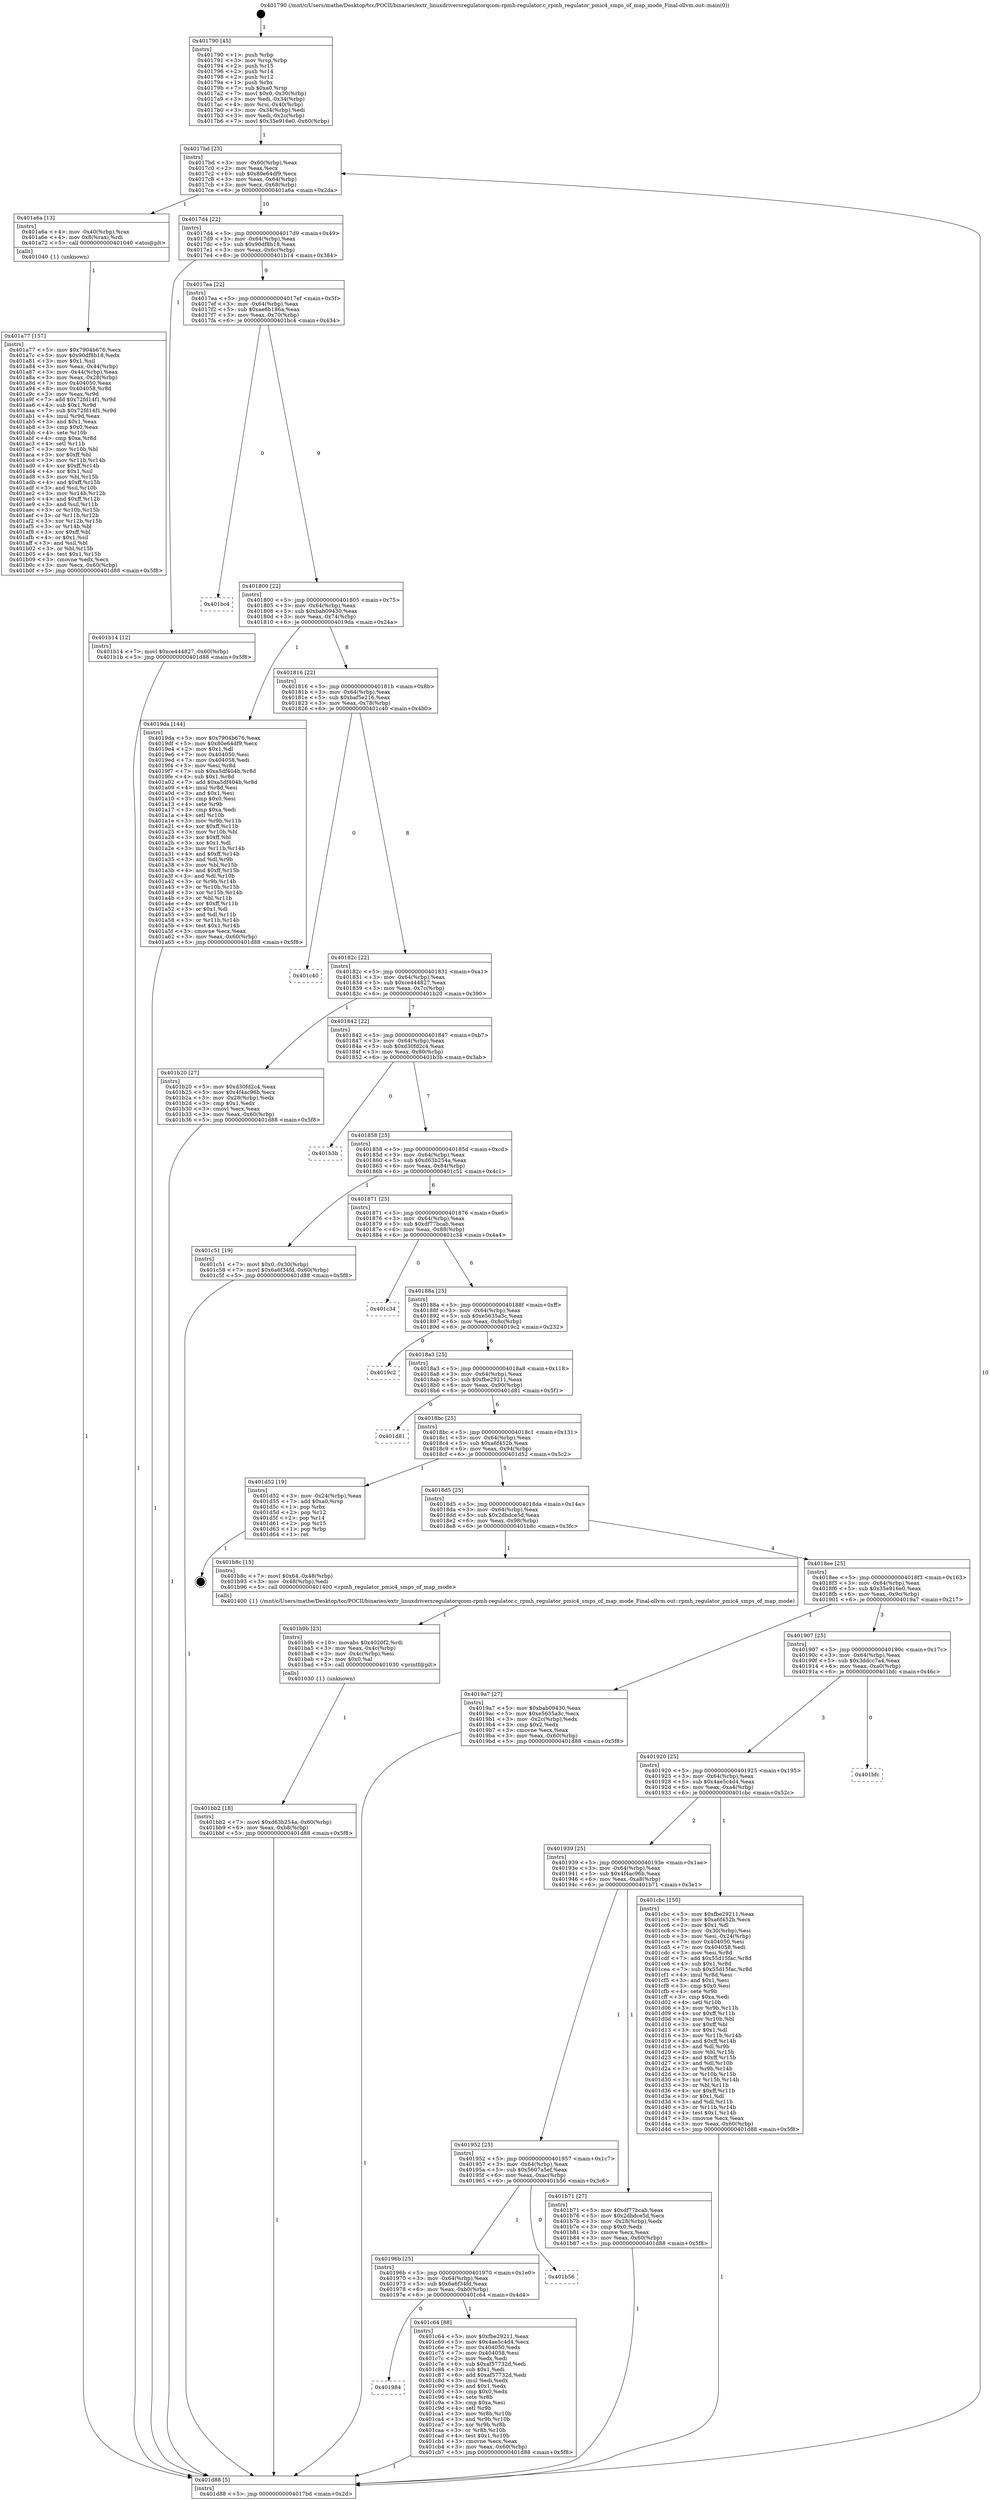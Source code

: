 digraph "0x401790" {
  label = "0x401790 (/mnt/c/Users/mathe/Desktop/tcc/POCII/binaries/extr_linuxdriversregulatorqcom-rpmh-regulator.c_rpmh_regulator_pmic4_smps_of_map_mode_Final-ollvm.out::main(0))"
  labelloc = "t"
  node[shape=record]

  Entry [label="",width=0.3,height=0.3,shape=circle,fillcolor=black,style=filled]
  "0x4017bd" [label="{
     0x4017bd [23]\l
     | [instrs]\l
     &nbsp;&nbsp;0x4017bd \<+3\>: mov -0x60(%rbp),%eax\l
     &nbsp;&nbsp;0x4017c0 \<+2\>: mov %eax,%ecx\l
     &nbsp;&nbsp;0x4017c2 \<+6\>: sub $0x80e64df9,%ecx\l
     &nbsp;&nbsp;0x4017c8 \<+3\>: mov %eax,-0x64(%rbp)\l
     &nbsp;&nbsp;0x4017cb \<+3\>: mov %ecx,-0x68(%rbp)\l
     &nbsp;&nbsp;0x4017ce \<+6\>: je 0000000000401a6a \<main+0x2da\>\l
  }"]
  "0x401a6a" [label="{
     0x401a6a [13]\l
     | [instrs]\l
     &nbsp;&nbsp;0x401a6a \<+4\>: mov -0x40(%rbp),%rax\l
     &nbsp;&nbsp;0x401a6e \<+4\>: mov 0x8(%rax),%rdi\l
     &nbsp;&nbsp;0x401a72 \<+5\>: call 0000000000401040 \<atoi@plt\>\l
     | [calls]\l
     &nbsp;&nbsp;0x401040 \{1\} (unknown)\l
  }"]
  "0x4017d4" [label="{
     0x4017d4 [22]\l
     | [instrs]\l
     &nbsp;&nbsp;0x4017d4 \<+5\>: jmp 00000000004017d9 \<main+0x49\>\l
     &nbsp;&nbsp;0x4017d9 \<+3\>: mov -0x64(%rbp),%eax\l
     &nbsp;&nbsp;0x4017dc \<+5\>: sub $0x90df8b18,%eax\l
     &nbsp;&nbsp;0x4017e1 \<+3\>: mov %eax,-0x6c(%rbp)\l
     &nbsp;&nbsp;0x4017e4 \<+6\>: je 0000000000401b14 \<main+0x384\>\l
  }"]
  Exit [label="",width=0.3,height=0.3,shape=circle,fillcolor=black,style=filled,peripheries=2]
  "0x401b14" [label="{
     0x401b14 [12]\l
     | [instrs]\l
     &nbsp;&nbsp;0x401b14 \<+7\>: movl $0xce444827,-0x60(%rbp)\l
     &nbsp;&nbsp;0x401b1b \<+5\>: jmp 0000000000401d88 \<main+0x5f8\>\l
  }"]
  "0x4017ea" [label="{
     0x4017ea [22]\l
     | [instrs]\l
     &nbsp;&nbsp;0x4017ea \<+5\>: jmp 00000000004017ef \<main+0x5f\>\l
     &nbsp;&nbsp;0x4017ef \<+3\>: mov -0x64(%rbp),%eax\l
     &nbsp;&nbsp;0x4017f2 \<+5\>: sub $0xae6b186a,%eax\l
     &nbsp;&nbsp;0x4017f7 \<+3\>: mov %eax,-0x70(%rbp)\l
     &nbsp;&nbsp;0x4017fa \<+6\>: je 0000000000401bc4 \<main+0x434\>\l
  }"]
  "0x401984" [label="{
     0x401984\l
  }", style=dashed]
  "0x401bc4" [label="{
     0x401bc4\l
  }", style=dashed]
  "0x401800" [label="{
     0x401800 [22]\l
     | [instrs]\l
     &nbsp;&nbsp;0x401800 \<+5\>: jmp 0000000000401805 \<main+0x75\>\l
     &nbsp;&nbsp;0x401805 \<+3\>: mov -0x64(%rbp),%eax\l
     &nbsp;&nbsp;0x401808 \<+5\>: sub $0xbab09430,%eax\l
     &nbsp;&nbsp;0x40180d \<+3\>: mov %eax,-0x74(%rbp)\l
     &nbsp;&nbsp;0x401810 \<+6\>: je 00000000004019da \<main+0x24a\>\l
  }"]
  "0x401c64" [label="{
     0x401c64 [88]\l
     | [instrs]\l
     &nbsp;&nbsp;0x401c64 \<+5\>: mov $0xfbe29211,%eax\l
     &nbsp;&nbsp;0x401c69 \<+5\>: mov $0x4ae5c4d4,%ecx\l
     &nbsp;&nbsp;0x401c6e \<+7\>: mov 0x404050,%edx\l
     &nbsp;&nbsp;0x401c75 \<+7\>: mov 0x404058,%esi\l
     &nbsp;&nbsp;0x401c7c \<+2\>: mov %edx,%edi\l
     &nbsp;&nbsp;0x401c7e \<+6\>: sub $0xaf57732d,%edi\l
     &nbsp;&nbsp;0x401c84 \<+3\>: sub $0x1,%edi\l
     &nbsp;&nbsp;0x401c87 \<+6\>: add $0xaf57732d,%edi\l
     &nbsp;&nbsp;0x401c8d \<+3\>: imul %edi,%edx\l
     &nbsp;&nbsp;0x401c90 \<+3\>: and $0x1,%edx\l
     &nbsp;&nbsp;0x401c93 \<+3\>: cmp $0x0,%edx\l
     &nbsp;&nbsp;0x401c96 \<+4\>: sete %r8b\l
     &nbsp;&nbsp;0x401c9a \<+3\>: cmp $0xa,%esi\l
     &nbsp;&nbsp;0x401c9d \<+4\>: setl %r9b\l
     &nbsp;&nbsp;0x401ca1 \<+3\>: mov %r8b,%r10b\l
     &nbsp;&nbsp;0x401ca4 \<+3\>: and %r9b,%r10b\l
     &nbsp;&nbsp;0x401ca7 \<+3\>: xor %r9b,%r8b\l
     &nbsp;&nbsp;0x401caa \<+3\>: or %r8b,%r10b\l
     &nbsp;&nbsp;0x401cad \<+4\>: test $0x1,%r10b\l
     &nbsp;&nbsp;0x401cb1 \<+3\>: cmovne %ecx,%eax\l
     &nbsp;&nbsp;0x401cb4 \<+3\>: mov %eax,-0x60(%rbp)\l
     &nbsp;&nbsp;0x401cb7 \<+5\>: jmp 0000000000401d88 \<main+0x5f8\>\l
  }"]
  "0x4019da" [label="{
     0x4019da [144]\l
     | [instrs]\l
     &nbsp;&nbsp;0x4019da \<+5\>: mov $0x7904b676,%eax\l
     &nbsp;&nbsp;0x4019df \<+5\>: mov $0x80e64df9,%ecx\l
     &nbsp;&nbsp;0x4019e4 \<+2\>: mov $0x1,%dl\l
     &nbsp;&nbsp;0x4019e6 \<+7\>: mov 0x404050,%esi\l
     &nbsp;&nbsp;0x4019ed \<+7\>: mov 0x404058,%edi\l
     &nbsp;&nbsp;0x4019f4 \<+3\>: mov %esi,%r8d\l
     &nbsp;&nbsp;0x4019f7 \<+7\>: sub $0xa5df404b,%r8d\l
     &nbsp;&nbsp;0x4019fe \<+4\>: sub $0x1,%r8d\l
     &nbsp;&nbsp;0x401a02 \<+7\>: add $0xa5df404b,%r8d\l
     &nbsp;&nbsp;0x401a09 \<+4\>: imul %r8d,%esi\l
     &nbsp;&nbsp;0x401a0d \<+3\>: and $0x1,%esi\l
     &nbsp;&nbsp;0x401a10 \<+3\>: cmp $0x0,%esi\l
     &nbsp;&nbsp;0x401a13 \<+4\>: sete %r9b\l
     &nbsp;&nbsp;0x401a17 \<+3\>: cmp $0xa,%edi\l
     &nbsp;&nbsp;0x401a1a \<+4\>: setl %r10b\l
     &nbsp;&nbsp;0x401a1e \<+3\>: mov %r9b,%r11b\l
     &nbsp;&nbsp;0x401a21 \<+4\>: xor $0xff,%r11b\l
     &nbsp;&nbsp;0x401a25 \<+3\>: mov %r10b,%bl\l
     &nbsp;&nbsp;0x401a28 \<+3\>: xor $0xff,%bl\l
     &nbsp;&nbsp;0x401a2b \<+3\>: xor $0x1,%dl\l
     &nbsp;&nbsp;0x401a2e \<+3\>: mov %r11b,%r14b\l
     &nbsp;&nbsp;0x401a31 \<+4\>: and $0xff,%r14b\l
     &nbsp;&nbsp;0x401a35 \<+3\>: and %dl,%r9b\l
     &nbsp;&nbsp;0x401a38 \<+3\>: mov %bl,%r15b\l
     &nbsp;&nbsp;0x401a3b \<+4\>: and $0xff,%r15b\l
     &nbsp;&nbsp;0x401a3f \<+3\>: and %dl,%r10b\l
     &nbsp;&nbsp;0x401a42 \<+3\>: or %r9b,%r14b\l
     &nbsp;&nbsp;0x401a45 \<+3\>: or %r10b,%r15b\l
     &nbsp;&nbsp;0x401a48 \<+3\>: xor %r15b,%r14b\l
     &nbsp;&nbsp;0x401a4b \<+3\>: or %bl,%r11b\l
     &nbsp;&nbsp;0x401a4e \<+4\>: xor $0xff,%r11b\l
     &nbsp;&nbsp;0x401a52 \<+3\>: or $0x1,%dl\l
     &nbsp;&nbsp;0x401a55 \<+3\>: and %dl,%r11b\l
     &nbsp;&nbsp;0x401a58 \<+3\>: or %r11b,%r14b\l
     &nbsp;&nbsp;0x401a5b \<+4\>: test $0x1,%r14b\l
     &nbsp;&nbsp;0x401a5f \<+3\>: cmovne %ecx,%eax\l
     &nbsp;&nbsp;0x401a62 \<+3\>: mov %eax,-0x60(%rbp)\l
     &nbsp;&nbsp;0x401a65 \<+5\>: jmp 0000000000401d88 \<main+0x5f8\>\l
  }"]
  "0x401816" [label="{
     0x401816 [22]\l
     | [instrs]\l
     &nbsp;&nbsp;0x401816 \<+5\>: jmp 000000000040181b \<main+0x8b\>\l
     &nbsp;&nbsp;0x40181b \<+3\>: mov -0x64(%rbp),%eax\l
     &nbsp;&nbsp;0x40181e \<+5\>: sub $0xbaf5e216,%eax\l
     &nbsp;&nbsp;0x401823 \<+3\>: mov %eax,-0x78(%rbp)\l
     &nbsp;&nbsp;0x401826 \<+6\>: je 0000000000401c40 \<main+0x4b0\>\l
  }"]
  "0x40196b" [label="{
     0x40196b [25]\l
     | [instrs]\l
     &nbsp;&nbsp;0x40196b \<+5\>: jmp 0000000000401970 \<main+0x1e0\>\l
     &nbsp;&nbsp;0x401970 \<+3\>: mov -0x64(%rbp),%eax\l
     &nbsp;&nbsp;0x401973 \<+5\>: sub $0x6a6f34fd,%eax\l
     &nbsp;&nbsp;0x401978 \<+6\>: mov %eax,-0xb0(%rbp)\l
     &nbsp;&nbsp;0x40197e \<+6\>: je 0000000000401c64 \<main+0x4d4\>\l
  }"]
  "0x401c40" [label="{
     0x401c40\l
  }", style=dashed]
  "0x40182c" [label="{
     0x40182c [22]\l
     | [instrs]\l
     &nbsp;&nbsp;0x40182c \<+5\>: jmp 0000000000401831 \<main+0xa1\>\l
     &nbsp;&nbsp;0x401831 \<+3\>: mov -0x64(%rbp),%eax\l
     &nbsp;&nbsp;0x401834 \<+5\>: sub $0xce444827,%eax\l
     &nbsp;&nbsp;0x401839 \<+3\>: mov %eax,-0x7c(%rbp)\l
     &nbsp;&nbsp;0x40183c \<+6\>: je 0000000000401b20 \<main+0x390\>\l
  }"]
  "0x401b56" [label="{
     0x401b56\l
  }", style=dashed]
  "0x401b20" [label="{
     0x401b20 [27]\l
     | [instrs]\l
     &nbsp;&nbsp;0x401b20 \<+5\>: mov $0xd30fd2c4,%eax\l
     &nbsp;&nbsp;0x401b25 \<+5\>: mov $0x4f4ac96b,%ecx\l
     &nbsp;&nbsp;0x401b2a \<+3\>: mov -0x28(%rbp),%edx\l
     &nbsp;&nbsp;0x401b2d \<+3\>: cmp $0x1,%edx\l
     &nbsp;&nbsp;0x401b30 \<+3\>: cmovl %ecx,%eax\l
     &nbsp;&nbsp;0x401b33 \<+3\>: mov %eax,-0x60(%rbp)\l
     &nbsp;&nbsp;0x401b36 \<+5\>: jmp 0000000000401d88 \<main+0x5f8\>\l
  }"]
  "0x401842" [label="{
     0x401842 [22]\l
     | [instrs]\l
     &nbsp;&nbsp;0x401842 \<+5\>: jmp 0000000000401847 \<main+0xb7\>\l
     &nbsp;&nbsp;0x401847 \<+3\>: mov -0x64(%rbp),%eax\l
     &nbsp;&nbsp;0x40184a \<+5\>: sub $0xd30fd2c4,%eax\l
     &nbsp;&nbsp;0x40184f \<+3\>: mov %eax,-0x80(%rbp)\l
     &nbsp;&nbsp;0x401852 \<+6\>: je 0000000000401b3b \<main+0x3ab\>\l
  }"]
  "0x401bb2" [label="{
     0x401bb2 [18]\l
     | [instrs]\l
     &nbsp;&nbsp;0x401bb2 \<+7\>: movl $0xd63b254a,-0x60(%rbp)\l
     &nbsp;&nbsp;0x401bb9 \<+6\>: mov %eax,-0xb8(%rbp)\l
     &nbsp;&nbsp;0x401bbf \<+5\>: jmp 0000000000401d88 \<main+0x5f8\>\l
  }"]
  "0x401b3b" [label="{
     0x401b3b\l
  }", style=dashed]
  "0x401858" [label="{
     0x401858 [25]\l
     | [instrs]\l
     &nbsp;&nbsp;0x401858 \<+5\>: jmp 000000000040185d \<main+0xcd\>\l
     &nbsp;&nbsp;0x40185d \<+3\>: mov -0x64(%rbp),%eax\l
     &nbsp;&nbsp;0x401860 \<+5\>: sub $0xd63b254a,%eax\l
     &nbsp;&nbsp;0x401865 \<+6\>: mov %eax,-0x84(%rbp)\l
     &nbsp;&nbsp;0x40186b \<+6\>: je 0000000000401c51 \<main+0x4c1\>\l
  }"]
  "0x401b9b" [label="{
     0x401b9b [23]\l
     | [instrs]\l
     &nbsp;&nbsp;0x401b9b \<+10\>: movabs $0x4020f2,%rdi\l
     &nbsp;&nbsp;0x401ba5 \<+3\>: mov %eax,-0x4c(%rbp)\l
     &nbsp;&nbsp;0x401ba8 \<+3\>: mov -0x4c(%rbp),%esi\l
     &nbsp;&nbsp;0x401bab \<+2\>: mov $0x0,%al\l
     &nbsp;&nbsp;0x401bad \<+5\>: call 0000000000401030 \<printf@plt\>\l
     | [calls]\l
     &nbsp;&nbsp;0x401030 \{1\} (unknown)\l
  }"]
  "0x401c51" [label="{
     0x401c51 [19]\l
     | [instrs]\l
     &nbsp;&nbsp;0x401c51 \<+7\>: movl $0x0,-0x30(%rbp)\l
     &nbsp;&nbsp;0x401c58 \<+7\>: movl $0x6a6f34fd,-0x60(%rbp)\l
     &nbsp;&nbsp;0x401c5f \<+5\>: jmp 0000000000401d88 \<main+0x5f8\>\l
  }"]
  "0x401871" [label="{
     0x401871 [25]\l
     | [instrs]\l
     &nbsp;&nbsp;0x401871 \<+5\>: jmp 0000000000401876 \<main+0xe6\>\l
     &nbsp;&nbsp;0x401876 \<+3\>: mov -0x64(%rbp),%eax\l
     &nbsp;&nbsp;0x401879 \<+5\>: sub $0xdf77bcab,%eax\l
     &nbsp;&nbsp;0x40187e \<+6\>: mov %eax,-0x88(%rbp)\l
     &nbsp;&nbsp;0x401884 \<+6\>: je 0000000000401c34 \<main+0x4a4\>\l
  }"]
  "0x401952" [label="{
     0x401952 [25]\l
     | [instrs]\l
     &nbsp;&nbsp;0x401952 \<+5\>: jmp 0000000000401957 \<main+0x1c7\>\l
     &nbsp;&nbsp;0x401957 \<+3\>: mov -0x64(%rbp),%eax\l
     &nbsp;&nbsp;0x40195a \<+5\>: sub $0x5607a5ef,%eax\l
     &nbsp;&nbsp;0x40195f \<+6\>: mov %eax,-0xac(%rbp)\l
     &nbsp;&nbsp;0x401965 \<+6\>: je 0000000000401b56 \<main+0x3c6\>\l
  }"]
  "0x401c34" [label="{
     0x401c34\l
  }", style=dashed]
  "0x40188a" [label="{
     0x40188a [25]\l
     | [instrs]\l
     &nbsp;&nbsp;0x40188a \<+5\>: jmp 000000000040188f \<main+0xff\>\l
     &nbsp;&nbsp;0x40188f \<+3\>: mov -0x64(%rbp),%eax\l
     &nbsp;&nbsp;0x401892 \<+5\>: sub $0xe5635a3c,%eax\l
     &nbsp;&nbsp;0x401897 \<+6\>: mov %eax,-0x8c(%rbp)\l
     &nbsp;&nbsp;0x40189d \<+6\>: je 00000000004019c2 \<main+0x232\>\l
  }"]
  "0x401b71" [label="{
     0x401b71 [27]\l
     | [instrs]\l
     &nbsp;&nbsp;0x401b71 \<+5\>: mov $0xdf77bcab,%eax\l
     &nbsp;&nbsp;0x401b76 \<+5\>: mov $0x2dbdce5d,%ecx\l
     &nbsp;&nbsp;0x401b7b \<+3\>: mov -0x28(%rbp),%edx\l
     &nbsp;&nbsp;0x401b7e \<+3\>: cmp $0x0,%edx\l
     &nbsp;&nbsp;0x401b81 \<+3\>: cmove %ecx,%eax\l
     &nbsp;&nbsp;0x401b84 \<+3\>: mov %eax,-0x60(%rbp)\l
     &nbsp;&nbsp;0x401b87 \<+5\>: jmp 0000000000401d88 \<main+0x5f8\>\l
  }"]
  "0x4019c2" [label="{
     0x4019c2\l
  }", style=dashed]
  "0x4018a3" [label="{
     0x4018a3 [25]\l
     | [instrs]\l
     &nbsp;&nbsp;0x4018a3 \<+5\>: jmp 00000000004018a8 \<main+0x118\>\l
     &nbsp;&nbsp;0x4018a8 \<+3\>: mov -0x64(%rbp),%eax\l
     &nbsp;&nbsp;0x4018ab \<+5\>: sub $0xfbe29211,%eax\l
     &nbsp;&nbsp;0x4018b0 \<+6\>: mov %eax,-0x90(%rbp)\l
     &nbsp;&nbsp;0x4018b6 \<+6\>: je 0000000000401d81 \<main+0x5f1\>\l
  }"]
  "0x401939" [label="{
     0x401939 [25]\l
     | [instrs]\l
     &nbsp;&nbsp;0x401939 \<+5\>: jmp 000000000040193e \<main+0x1ae\>\l
     &nbsp;&nbsp;0x40193e \<+3\>: mov -0x64(%rbp),%eax\l
     &nbsp;&nbsp;0x401941 \<+5\>: sub $0x4f4ac96b,%eax\l
     &nbsp;&nbsp;0x401946 \<+6\>: mov %eax,-0xa8(%rbp)\l
     &nbsp;&nbsp;0x40194c \<+6\>: je 0000000000401b71 \<main+0x3e1\>\l
  }"]
  "0x401d81" [label="{
     0x401d81\l
  }", style=dashed]
  "0x4018bc" [label="{
     0x4018bc [25]\l
     | [instrs]\l
     &nbsp;&nbsp;0x4018bc \<+5\>: jmp 00000000004018c1 \<main+0x131\>\l
     &nbsp;&nbsp;0x4018c1 \<+3\>: mov -0x64(%rbp),%eax\l
     &nbsp;&nbsp;0x4018c4 \<+5\>: sub $0xa6f452b,%eax\l
     &nbsp;&nbsp;0x4018c9 \<+6\>: mov %eax,-0x94(%rbp)\l
     &nbsp;&nbsp;0x4018cf \<+6\>: je 0000000000401d52 \<main+0x5c2\>\l
  }"]
  "0x401cbc" [label="{
     0x401cbc [150]\l
     | [instrs]\l
     &nbsp;&nbsp;0x401cbc \<+5\>: mov $0xfbe29211,%eax\l
     &nbsp;&nbsp;0x401cc1 \<+5\>: mov $0xa6f452b,%ecx\l
     &nbsp;&nbsp;0x401cc6 \<+2\>: mov $0x1,%dl\l
     &nbsp;&nbsp;0x401cc8 \<+3\>: mov -0x30(%rbp),%esi\l
     &nbsp;&nbsp;0x401ccb \<+3\>: mov %esi,-0x24(%rbp)\l
     &nbsp;&nbsp;0x401cce \<+7\>: mov 0x404050,%esi\l
     &nbsp;&nbsp;0x401cd5 \<+7\>: mov 0x404058,%edi\l
     &nbsp;&nbsp;0x401cdc \<+3\>: mov %esi,%r8d\l
     &nbsp;&nbsp;0x401cdf \<+7\>: add $0x55d15fac,%r8d\l
     &nbsp;&nbsp;0x401ce6 \<+4\>: sub $0x1,%r8d\l
     &nbsp;&nbsp;0x401cea \<+7\>: sub $0x55d15fac,%r8d\l
     &nbsp;&nbsp;0x401cf1 \<+4\>: imul %r8d,%esi\l
     &nbsp;&nbsp;0x401cf5 \<+3\>: and $0x1,%esi\l
     &nbsp;&nbsp;0x401cf8 \<+3\>: cmp $0x0,%esi\l
     &nbsp;&nbsp;0x401cfb \<+4\>: sete %r9b\l
     &nbsp;&nbsp;0x401cff \<+3\>: cmp $0xa,%edi\l
     &nbsp;&nbsp;0x401d02 \<+4\>: setl %r10b\l
     &nbsp;&nbsp;0x401d06 \<+3\>: mov %r9b,%r11b\l
     &nbsp;&nbsp;0x401d09 \<+4\>: xor $0xff,%r11b\l
     &nbsp;&nbsp;0x401d0d \<+3\>: mov %r10b,%bl\l
     &nbsp;&nbsp;0x401d10 \<+3\>: xor $0xff,%bl\l
     &nbsp;&nbsp;0x401d13 \<+3\>: xor $0x1,%dl\l
     &nbsp;&nbsp;0x401d16 \<+3\>: mov %r11b,%r14b\l
     &nbsp;&nbsp;0x401d19 \<+4\>: and $0xff,%r14b\l
     &nbsp;&nbsp;0x401d1d \<+3\>: and %dl,%r9b\l
     &nbsp;&nbsp;0x401d20 \<+3\>: mov %bl,%r15b\l
     &nbsp;&nbsp;0x401d23 \<+4\>: and $0xff,%r15b\l
     &nbsp;&nbsp;0x401d27 \<+3\>: and %dl,%r10b\l
     &nbsp;&nbsp;0x401d2a \<+3\>: or %r9b,%r14b\l
     &nbsp;&nbsp;0x401d2d \<+3\>: or %r10b,%r15b\l
     &nbsp;&nbsp;0x401d30 \<+3\>: xor %r15b,%r14b\l
     &nbsp;&nbsp;0x401d33 \<+3\>: or %bl,%r11b\l
     &nbsp;&nbsp;0x401d36 \<+4\>: xor $0xff,%r11b\l
     &nbsp;&nbsp;0x401d3a \<+3\>: or $0x1,%dl\l
     &nbsp;&nbsp;0x401d3d \<+3\>: and %dl,%r11b\l
     &nbsp;&nbsp;0x401d40 \<+3\>: or %r11b,%r14b\l
     &nbsp;&nbsp;0x401d43 \<+4\>: test $0x1,%r14b\l
     &nbsp;&nbsp;0x401d47 \<+3\>: cmovne %ecx,%eax\l
     &nbsp;&nbsp;0x401d4a \<+3\>: mov %eax,-0x60(%rbp)\l
     &nbsp;&nbsp;0x401d4d \<+5\>: jmp 0000000000401d88 \<main+0x5f8\>\l
  }"]
  "0x401d52" [label="{
     0x401d52 [19]\l
     | [instrs]\l
     &nbsp;&nbsp;0x401d52 \<+3\>: mov -0x24(%rbp),%eax\l
     &nbsp;&nbsp;0x401d55 \<+7\>: add $0xa0,%rsp\l
     &nbsp;&nbsp;0x401d5c \<+1\>: pop %rbx\l
     &nbsp;&nbsp;0x401d5d \<+2\>: pop %r12\l
     &nbsp;&nbsp;0x401d5f \<+2\>: pop %r14\l
     &nbsp;&nbsp;0x401d61 \<+2\>: pop %r15\l
     &nbsp;&nbsp;0x401d63 \<+1\>: pop %rbp\l
     &nbsp;&nbsp;0x401d64 \<+1\>: ret\l
  }"]
  "0x4018d5" [label="{
     0x4018d5 [25]\l
     | [instrs]\l
     &nbsp;&nbsp;0x4018d5 \<+5\>: jmp 00000000004018da \<main+0x14a\>\l
     &nbsp;&nbsp;0x4018da \<+3\>: mov -0x64(%rbp),%eax\l
     &nbsp;&nbsp;0x4018dd \<+5\>: sub $0x2dbdce5d,%eax\l
     &nbsp;&nbsp;0x4018e2 \<+6\>: mov %eax,-0x98(%rbp)\l
     &nbsp;&nbsp;0x4018e8 \<+6\>: je 0000000000401b8c \<main+0x3fc\>\l
  }"]
  "0x401920" [label="{
     0x401920 [25]\l
     | [instrs]\l
     &nbsp;&nbsp;0x401920 \<+5\>: jmp 0000000000401925 \<main+0x195\>\l
     &nbsp;&nbsp;0x401925 \<+3\>: mov -0x64(%rbp),%eax\l
     &nbsp;&nbsp;0x401928 \<+5\>: sub $0x4ae5c4d4,%eax\l
     &nbsp;&nbsp;0x40192d \<+6\>: mov %eax,-0xa4(%rbp)\l
     &nbsp;&nbsp;0x401933 \<+6\>: je 0000000000401cbc \<main+0x52c\>\l
  }"]
  "0x401b8c" [label="{
     0x401b8c [15]\l
     | [instrs]\l
     &nbsp;&nbsp;0x401b8c \<+7\>: movl $0x64,-0x48(%rbp)\l
     &nbsp;&nbsp;0x401b93 \<+3\>: mov -0x48(%rbp),%edi\l
     &nbsp;&nbsp;0x401b96 \<+5\>: call 0000000000401400 \<rpmh_regulator_pmic4_smps_of_map_mode\>\l
     | [calls]\l
     &nbsp;&nbsp;0x401400 \{1\} (/mnt/c/Users/mathe/Desktop/tcc/POCII/binaries/extr_linuxdriversregulatorqcom-rpmh-regulator.c_rpmh_regulator_pmic4_smps_of_map_mode_Final-ollvm.out::rpmh_regulator_pmic4_smps_of_map_mode)\l
  }"]
  "0x4018ee" [label="{
     0x4018ee [25]\l
     | [instrs]\l
     &nbsp;&nbsp;0x4018ee \<+5\>: jmp 00000000004018f3 \<main+0x163\>\l
     &nbsp;&nbsp;0x4018f3 \<+3\>: mov -0x64(%rbp),%eax\l
     &nbsp;&nbsp;0x4018f6 \<+5\>: sub $0x35e916e0,%eax\l
     &nbsp;&nbsp;0x4018fb \<+6\>: mov %eax,-0x9c(%rbp)\l
     &nbsp;&nbsp;0x401901 \<+6\>: je 00000000004019a7 \<main+0x217\>\l
  }"]
  "0x401bfc" [label="{
     0x401bfc\l
  }", style=dashed]
  "0x4019a7" [label="{
     0x4019a7 [27]\l
     | [instrs]\l
     &nbsp;&nbsp;0x4019a7 \<+5\>: mov $0xbab09430,%eax\l
     &nbsp;&nbsp;0x4019ac \<+5\>: mov $0xe5635a3c,%ecx\l
     &nbsp;&nbsp;0x4019b1 \<+3\>: mov -0x2c(%rbp),%edx\l
     &nbsp;&nbsp;0x4019b4 \<+3\>: cmp $0x2,%edx\l
     &nbsp;&nbsp;0x4019b7 \<+3\>: cmovne %ecx,%eax\l
     &nbsp;&nbsp;0x4019ba \<+3\>: mov %eax,-0x60(%rbp)\l
     &nbsp;&nbsp;0x4019bd \<+5\>: jmp 0000000000401d88 \<main+0x5f8\>\l
  }"]
  "0x401907" [label="{
     0x401907 [25]\l
     | [instrs]\l
     &nbsp;&nbsp;0x401907 \<+5\>: jmp 000000000040190c \<main+0x17c\>\l
     &nbsp;&nbsp;0x40190c \<+3\>: mov -0x64(%rbp),%eax\l
     &nbsp;&nbsp;0x40190f \<+5\>: sub $0x3ddcc7a4,%eax\l
     &nbsp;&nbsp;0x401914 \<+6\>: mov %eax,-0xa0(%rbp)\l
     &nbsp;&nbsp;0x40191a \<+6\>: je 0000000000401bfc \<main+0x46c\>\l
  }"]
  "0x401d88" [label="{
     0x401d88 [5]\l
     | [instrs]\l
     &nbsp;&nbsp;0x401d88 \<+5\>: jmp 00000000004017bd \<main+0x2d\>\l
  }"]
  "0x401790" [label="{
     0x401790 [45]\l
     | [instrs]\l
     &nbsp;&nbsp;0x401790 \<+1\>: push %rbp\l
     &nbsp;&nbsp;0x401791 \<+3\>: mov %rsp,%rbp\l
     &nbsp;&nbsp;0x401794 \<+2\>: push %r15\l
     &nbsp;&nbsp;0x401796 \<+2\>: push %r14\l
     &nbsp;&nbsp;0x401798 \<+2\>: push %r12\l
     &nbsp;&nbsp;0x40179a \<+1\>: push %rbx\l
     &nbsp;&nbsp;0x40179b \<+7\>: sub $0xa0,%rsp\l
     &nbsp;&nbsp;0x4017a2 \<+7\>: movl $0x0,-0x30(%rbp)\l
     &nbsp;&nbsp;0x4017a9 \<+3\>: mov %edi,-0x34(%rbp)\l
     &nbsp;&nbsp;0x4017ac \<+4\>: mov %rsi,-0x40(%rbp)\l
     &nbsp;&nbsp;0x4017b0 \<+3\>: mov -0x34(%rbp),%edi\l
     &nbsp;&nbsp;0x4017b3 \<+3\>: mov %edi,-0x2c(%rbp)\l
     &nbsp;&nbsp;0x4017b6 \<+7\>: movl $0x35e916e0,-0x60(%rbp)\l
  }"]
  "0x401a77" [label="{
     0x401a77 [157]\l
     | [instrs]\l
     &nbsp;&nbsp;0x401a77 \<+5\>: mov $0x7904b676,%ecx\l
     &nbsp;&nbsp;0x401a7c \<+5\>: mov $0x90df8b18,%edx\l
     &nbsp;&nbsp;0x401a81 \<+3\>: mov $0x1,%sil\l
     &nbsp;&nbsp;0x401a84 \<+3\>: mov %eax,-0x44(%rbp)\l
     &nbsp;&nbsp;0x401a87 \<+3\>: mov -0x44(%rbp),%eax\l
     &nbsp;&nbsp;0x401a8a \<+3\>: mov %eax,-0x28(%rbp)\l
     &nbsp;&nbsp;0x401a8d \<+7\>: mov 0x404050,%eax\l
     &nbsp;&nbsp;0x401a94 \<+8\>: mov 0x404058,%r8d\l
     &nbsp;&nbsp;0x401a9c \<+3\>: mov %eax,%r9d\l
     &nbsp;&nbsp;0x401a9f \<+7\>: add $0x72fd14f1,%r9d\l
     &nbsp;&nbsp;0x401aa6 \<+4\>: sub $0x1,%r9d\l
     &nbsp;&nbsp;0x401aaa \<+7\>: sub $0x72fd14f1,%r9d\l
     &nbsp;&nbsp;0x401ab1 \<+4\>: imul %r9d,%eax\l
     &nbsp;&nbsp;0x401ab5 \<+3\>: and $0x1,%eax\l
     &nbsp;&nbsp;0x401ab8 \<+3\>: cmp $0x0,%eax\l
     &nbsp;&nbsp;0x401abb \<+4\>: sete %r10b\l
     &nbsp;&nbsp;0x401abf \<+4\>: cmp $0xa,%r8d\l
     &nbsp;&nbsp;0x401ac3 \<+4\>: setl %r11b\l
     &nbsp;&nbsp;0x401ac7 \<+3\>: mov %r10b,%bl\l
     &nbsp;&nbsp;0x401aca \<+3\>: xor $0xff,%bl\l
     &nbsp;&nbsp;0x401acd \<+3\>: mov %r11b,%r14b\l
     &nbsp;&nbsp;0x401ad0 \<+4\>: xor $0xff,%r14b\l
     &nbsp;&nbsp;0x401ad4 \<+4\>: xor $0x1,%sil\l
     &nbsp;&nbsp;0x401ad8 \<+3\>: mov %bl,%r15b\l
     &nbsp;&nbsp;0x401adb \<+4\>: and $0xff,%r15b\l
     &nbsp;&nbsp;0x401adf \<+3\>: and %sil,%r10b\l
     &nbsp;&nbsp;0x401ae2 \<+3\>: mov %r14b,%r12b\l
     &nbsp;&nbsp;0x401ae5 \<+4\>: and $0xff,%r12b\l
     &nbsp;&nbsp;0x401ae9 \<+3\>: and %sil,%r11b\l
     &nbsp;&nbsp;0x401aec \<+3\>: or %r10b,%r15b\l
     &nbsp;&nbsp;0x401aef \<+3\>: or %r11b,%r12b\l
     &nbsp;&nbsp;0x401af2 \<+3\>: xor %r12b,%r15b\l
     &nbsp;&nbsp;0x401af5 \<+3\>: or %r14b,%bl\l
     &nbsp;&nbsp;0x401af8 \<+3\>: xor $0xff,%bl\l
     &nbsp;&nbsp;0x401afb \<+4\>: or $0x1,%sil\l
     &nbsp;&nbsp;0x401aff \<+3\>: and %sil,%bl\l
     &nbsp;&nbsp;0x401b02 \<+3\>: or %bl,%r15b\l
     &nbsp;&nbsp;0x401b05 \<+4\>: test $0x1,%r15b\l
     &nbsp;&nbsp;0x401b09 \<+3\>: cmovne %edx,%ecx\l
     &nbsp;&nbsp;0x401b0c \<+3\>: mov %ecx,-0x60(%rbp)\l
     &nbsp;&nbsp;0x401b0f \<+5\>: jmp 0000000000401d88 \<main+0x5f8\>\l
  }"]
  Entry -> "0x401790" [label=" 1"]
  "0x4017bd" -> "0x401a6a" [label=" 1"]
  "0x4017bd" -> "0x4017d4" [label=" 10"]
  "0x401d52" -> Exit [label=" 1"]
  "0x4017d4" -> "0x401b14" [label=" 1"]
  "0x4017d4" -> "0x4017ea" [label=" 9"]
  "0x401cbc" -> "0x401d88" [label=" 1"]
  "0x4017ea" -> "0x401bc4" [label=" 0"]
  "0x4017ea" -> "0x401800" [label=" 9"]
  "0x401c64" -> "0x401d88" [label=" 1"]
  "0x401800" -> "0x4019da" [label=" 1"]
  "0x401800" -> "0x401816" [label=" 8"]
  "0x40196b" -> "0x401984" [label=" 0"]
  "0x401816" -> "0x401c40" [label=" 0"]
  "0x401816" -> "0x40182c" [label=" 8"]
  "0x40196b" -> "0x401c64" [label=" 1"]
  "0x40182c" -> "0x401b20" [label=" 1"]
  "0x40182c" -> "0x401842" [label=" 7"]
  "0x401952" -> "0x40196b" [label=" 1"]
  "0x401842" -> "0x401b3b" [label=" 0"]
  "0x401842" -> "0x401858" [label=" 7"]
  "0x401952" -> "0x401b56" [label=" 0"]
  "0x401858" -> "0x401c51" [label=" 1"]
  "0x401858" -> "0x401871" [label=" 6"]
  "0x401c51" -> "0x401d88" [label=" 1"]
  "0x401871" -> "0x401c34" [label=" 0"]
  "0x401871" -> "0x40188a" [label=" 6"]
  "0x401bb2" -> "0x401d88" [label=" 1"]
  "0x40188a" -> "0x4019c2" [label=" 0"]
  "0x40188a" -> "0x4018a3" [label=" 6"]
  "0x401b9b" -> "0x401bb2" [label=" 1"]
  "0x4018a3" -> "0x401d81" [label=" 0"]
  "0x4018a3" -> "0x4018bc" [label=" 6"]
  "0x401b71" -> "0x401d88" [label=" 1"]
  "0x4018bc" -> "0x401d52" [label=" 1"]
  "0x4018bc" -> "0x4018d5" [label=" 5"]
  "0x401939" -> "0x401952" [label=" 1"]
  "0x4018d5" -> "0x401b8c" [label=" 1"]
  "0x4018d5" -> "0x4018ee" [label=" 4"]
  "0x401b8c" -> "0x401b9b" [label=" 1"]
  "0x4018ee" -> "0x4019a7" [label=" 1"]
  "0x4018ee" -> "0x401907" [label=" 3"]
  "0x4019a7" -> "0x401d88" [label=" 1"]
  "0x401790" -> "0x4017bd" [label=" 1"]
  "0x401d88" -> "0x4017bd" [label=" 10"]
  "0x4019da" -> "0x401d88" [label=" 1"]
  "0x401a6a" -> "0x401a77" [label=" 1"]
  "0x401a77" -> "0x401d88" [label=" 1"]
  "0x401b14" -> "0x401d88" [label=" 1"]
  "0x401b20" -> "0x401d88" [label=" 1"]
  "0x401920" -> "0x401939" [label=" 2"]
  "0x401907" -> "0x401bfc" [label=" 0"]
  "0x401907" -> "0x401920" [label=" 3"]
  "0x401939" -> "0x401b71" [label=" 1"]
  "0x401920" -> "0x401cbc" [label=" 1"]
}
